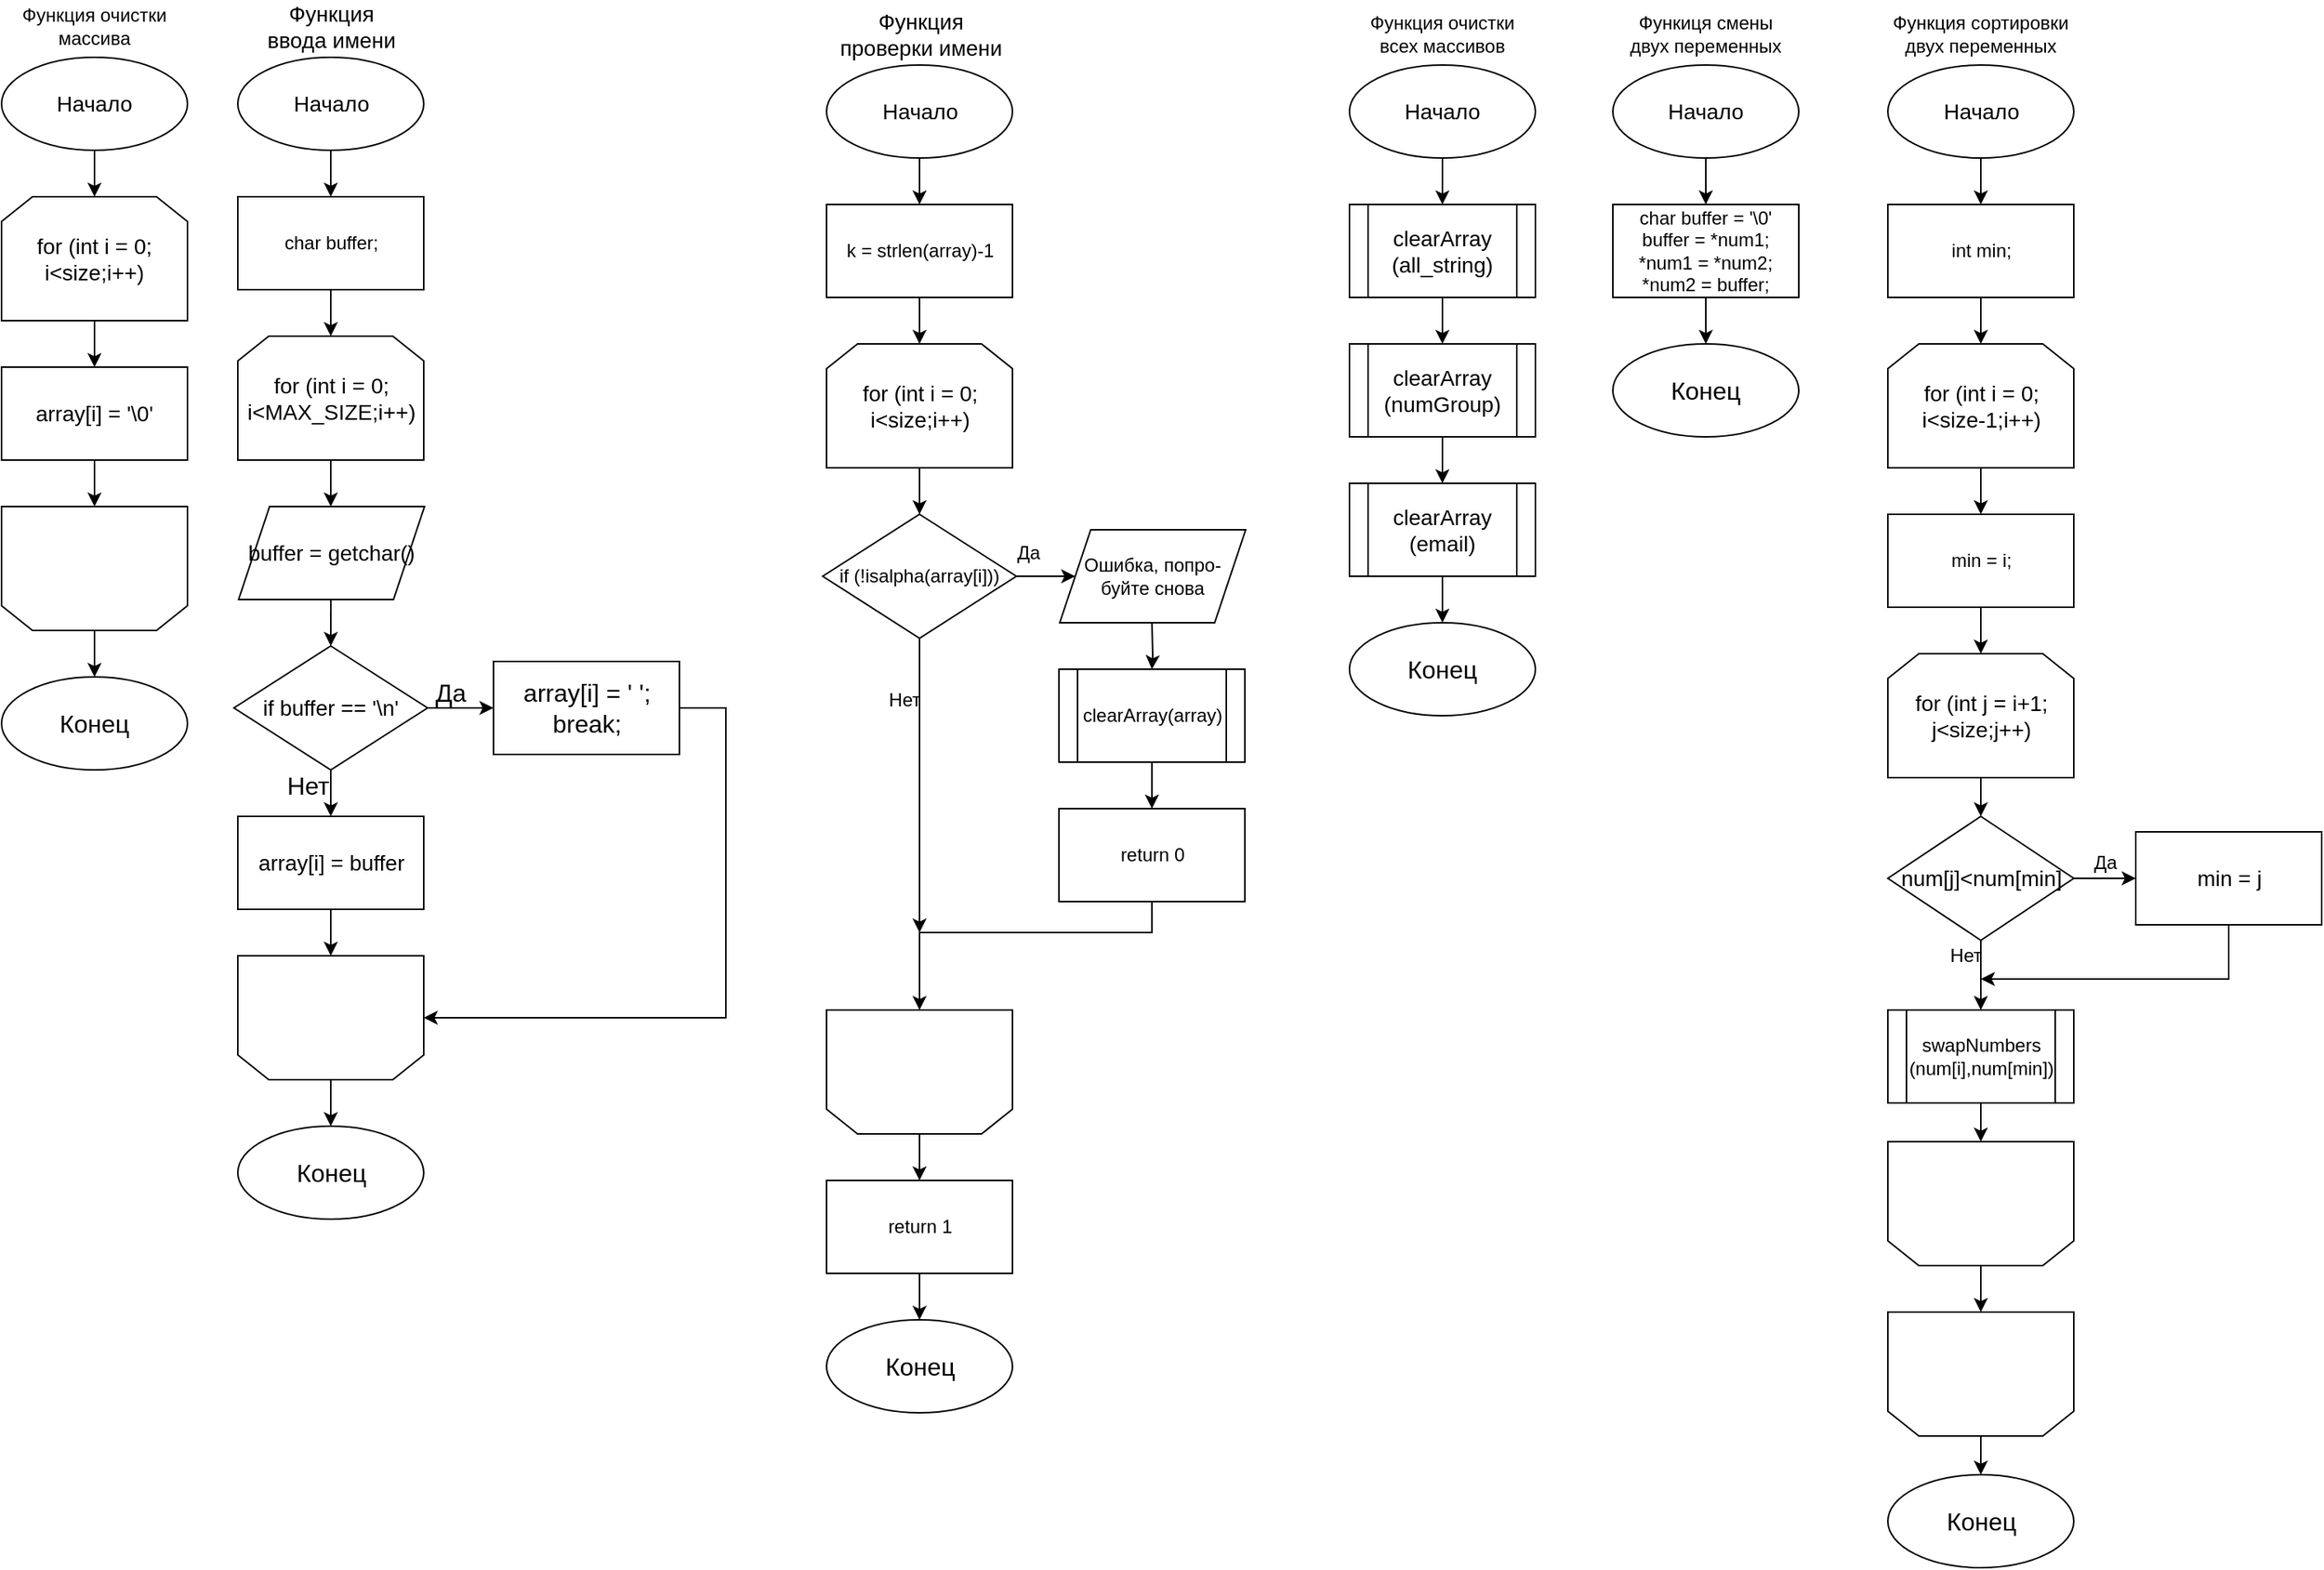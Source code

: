 <mxfile version="14.1.2" type="device"><diagram id="honJE2fRgMnyXClHG1Ck" name="Page-1"><mxGraphModel dx="1414" dy="789" grid="1" gridSize="10" guides="1" tooltips="1" connect="1" arrows="1" fold="1" page="1" pageScale="1" pageWidth="1654" pageHeight="2336" math="0" shadow="0"><root><mxCell id="0"/><mxCell id="1" parent="0"/><mxCell id="FCXcgyOjPpB9Qnqz-M-C-2" value="Функция очистки массива" style="text;html=1;strokeColor=none;fillColor=none;align=center;verticalAlign=middle;whiteSpace=wrap;rounded=0;" parent="1" vertex="1"><mxGeometry x="70" y="10" width="120" height="20" as="geometry"/></mxCell><mxCell id="FCXcgyOjPpB9Qnqz-M-C-5" style="edgeStyle=orthogonalEdgeStyle;rounded=0;orthogonalLoop=1;jettySize=auto;html=1;exitX=0.5;exitY=1;exitDx=0;exitDy=0;entryX=0.5;entryY=0;entryDx=0;entryDy=0;" parent="1" source="FCXcgyOjPpB9Qnqz-M-C-3" target="FCXcgyOjPpB9Qnqz-M-C-4" edge="1"><mxGeometry relative="1" as="geometry"/></mxCell><mxCell id="FCXcgyOjPpB9Qnqz-M-C-3" value="&lt;font style=&quot;font-size: 14px&quot;&gt;Начало&lt;/font&gt;" style="ellipse;whiteSpace=wrap;html=1;" parent="1" vertex="1"><mxGeometry x="70" y="40" width="120" height="60" as="geometry"/></mxCell><mxCell id="FCXcgyOjPpB9Qnqz-M-C-9" style="edgeStyle=orthogonalEdgeStyle;rounded=0;orthogonalLoop=1;jettySize=auto;html=1;entryX=0.5;entryY=0;entryDx=0;entryDy=0;" parent="1" source="FCXcgyOjPpB9Qnqz-M-C-4" target="FCXcgyOjPpB9Qnqz-M-C-6" edge="1"><mxGeometry relative="1" as="geometry"/></mxCell><mxCell id="FCXcgyOjPpB9Qnqz-M-C-4" value="&lt;font style=&quot;font-size: 14px&quot;&gt;for (int i = 0; i&amp;lt;size;i++)&lt;/font&gt;" style="shape=loopLimit;whiteSpace=wrap;html=1;" parent="1" vertex="1"><mxGeometry x="70" y="130" width="120" height="80" as="geometry"/></mxCell><mxCell id="FCXcgyOjPpB9Qnqz-M-C-10" style="edgeStyle=orthogonalEdgeStyle;rounded=0;orthogonalLoop=1;jettySize=auto;html=1;entryX=0.5;entryY=1;entryDx=0;entryDy=0;" parent="1" source="FCXcgyOjPpB9Qnqz-M-C-6" target="FCXcgyOjPpB9Qnqz-M-C-7" edge="1"><mxGeometry relative="1" as="geometry"/></mxCell><mxCell id="FCXcgyOjPpB9Qnqz-M-C-6" value="&lt;font style=&quot;font-size: 14px&quot;&gt;array[i] = '\0'&lt;/font&gt;" style="rounded=0;whiteSpace=wrap;html=1;" parent="1" vertex="1"><mxGeometry x="70" y="240" width="120" height="60" as="geometry"/></mxCell><mxCell id="FCXcgyOjPpB9Qnqz-M-C-12" style="edgeStyle=orthogonalEdgeStyle;rounded=0;orthogonalLoop=1;jettySize=auto;html=1;exitX=0.5;exitY=0;exitDx=0;exitDy=0;entryX=0.5;entryY=0;entryDx=0;entryDy=0;" parent="1" source="FCXcgyOjPpB9Qnqz-M-C-7" target="FCXcgyOjPpB9Qnqz-M-C-11" edge="1"><mxGeometry relative="1" as="geometry"/></mxCell><mxCell id="FCXcgyOjPpB9Qnqz-M-C-7" value="" style="shape=loopLimit;whiteSpace=wrap;html=1;rotation=-180;" parent="1" vertex="1"><mxGeometry x="70" y="330" width="120" height="80" as="geometry"/></mxCell><mxCell id="FCXcgyOjPpB9Qnqz-M-C-11" value="&lt;font size=&quot;3&quot;&gt;Конец&lt;/font&gt;" style="ellipse;whiteSpace=wrap;html=1;" parent="1" vertex="1"><mxGeometry x="70" y="440" width="120" height="60" as="geometry"/></mxCell><mxCell id="FCXcgyOjPpB9Qnqz-M-C-13" value="&lt;font style=&quot;font-size: 14px&quot;&gt;Функция ввода имени&lt;/font&gt;" style="text;html=1;strokeColor=none;fillColor=none;align=center;verticalAlign=middle;whiteSpace=wrap;rounded=0;" parent="1" vertex="1"><mxGeometry x="237.5" y="10" width="90" height="20" as="geometry"/></mxCell><mxCell id="FCXcgyOjPpB9Qnqz-M-C-16" style="edgeStyle=orthogonalEdgeStyle;rounded=0;orthogonalLoop=1;jettySize=auto;html=1;entryX=0.5;entryY=0;entryDx=0;entryDy=0;" parent="1" source="FCXcgyOjPpB9Qnqz-M-C-14" target="FCXcgyOjPpB9Qnqz-M-C-15" edge="1"><mxGeometry relative="1" as="geometry"/></mxCell><mxCell id="FCXcgyOjPpB9Qnqz-M-C-14" value="&lt;font style=&quot;font-size: 14px&quot;&gt;Начало&lt;/font&gt;" style="ellipse;whiteSpace=wrap;html=1;" parent="1" vertex="1"><mxGeometry x="222.5" y="40" width="120" height="60" as="geometry"/></mxCell><mxCell id="FCXcgyOjPpB9Qnqz-M-C-18" style="edgeStyle=orthogonalEdgeStyle;rounded=0;orthogonalLoop=1;jettySize=auto;html=1;" parent="1" source="FCXcgyOjPpB9Qnqz-M-C-15" target="FCXcgyOjPpB9Qnqz-M-C-17" edge="1"><mxGeometry relative="1" as="geometry"/></mxCell><mxCell id="FCXcgyOjPpB9Qnqz-M-C-15" value="char buffer;" style="rounded=0;whiteSpace=wrap;html=1;" parent="1" vertex="1"><mxGeometry x="222.5" y="130" width="120" height="60" as="geometry"/></mxCell><mxCell id="FCXcgyOjPpB9Qnqz-M-C-20" style="edgeStyle=orthogonalEdgeStyle;rounded=0;orthogonalLoop=1;jettySize=auto;html=1;entryX=0.5;entryY=0;entryDx=0;entryDy=0;" parent="1" source="FCXcgyOjPpB9Qnqz-M-C-17" edge="1"><mxGeometry relative="1" as="geometry"><mxPoint x="282.5" y="330" as="targetPoint"/></mxGeometry></mxCell><mxCell id="FCXcgyOjPpB9Qnqz-M-C-17" value="&lt;font style=&quot;font-size: 14px&quot;&gt;for (int i = 0; i&amp;lt;MAX_SIZE;i++)&lt;/font&gt;" style="shape=loopLimit;whiteSpace=wrap;html=1;" parent="1" vertex="1"><mxGeometry x="222.5" y="220" width="120" height="80" as="geometry"/></mxCell><mxCell id="FCXcgyOjPpB9Qnqz-M-C-28" style="edgeStyle=orthogonalEdgeStyle;rounded=0;orthogonalLoop=1;jettySize=auto;html=1;entryX=0.5;entryY=0;entryDx=0;entryDy=0;" parent="1" target="FCXcgyOjPpB9Qnqz-M-C-21" edge="1"><mxGeometry relative="1" as="geometry"><mxPoint x="282.571" y="390" as="sourcePoint"/></mxGeometry></mxCell><mxCell id="FCXcgyOjPpB9Qnqz-M-C-23" style="edgeStyle=orthogonalEdgeStyle;rounded=0;orthogonalLoop=1;jettySize=auto;html=1;" parent="1" source="FCXcgyOjPpB9Qnqz-M-C-21" edge="1"><mxGeometry relative="1" as="geometry"><mxPoint x="387.5" y="460" as="targetPoint"/></mxGeometry></mxCell><mxCell id="FCXcgyOjPpB9Qnqz-M-C-30" style="edgeStyle=orthogonalEdgeStyle;rounded=0;orthogonalLoop=1;jettySize=auto;html=1;" parent="1" source="FCXcgyOjPpB9Qnqz-M-C-21" target="FCXcgyOjPpB9Qnqz-M-C-27" edge="1"><mxGeometry relative="1" as="geometry"/></mxCell><mxCell id="FCXcgyOjPpB9Qnqz-M-C-21" value="&lt;font style=&quot;font-size: 14px&quot;&gt;if buffer == '\n'&lt;/font&gt;" style="rhombus;whiteSpace=wrap;html=1;" parent="1" vertex="1"><mxGeometry x="220" y="420" width="125" height="80" as="geometry"/></mxCell><mxCell id="FCXcgyOjPpB9Qnqz-M-C-24" value="&lt;font size=&quot;3&quot;&gt;Да&lt;/font&gt;" style="text;html=1;strokeColor=none;fillColor=none;align=center;verticalAlign=middle;whiteSpace=wrap;rounded=0;" parent="1" vertex="1"><mxGeometry x="340" y="440" width="40" height="20" as="geometry"/></mxCell><mxCell id="FCXcgyOjPpB9Qnqz-M-C-48" style="edgeStyle=orthogonalEdgeStyle;rounded=0;orthogonalLoop=1;jettySize=auto;html=1;entryX=0;entryY=0.5;entryDx=0;entryDy=0;" parent="1" source="FCXcgyOjPpB9Qnqz-M-C-26" target="FCXcgyOjPpB9Qnqz-M-C-31" edge="1"><mxGeometry relative="1" as="geometry"><Array as="points"><mxPoint x="537.5" y="460"/><mxPoint x="537.5" y="660"/></Array></mxGeometry></mxCell><mxCell id="FCXcgyOjPpB9Qnqz-M-C-26" value="&lt;font size=&quot;3&quot;&gt;array[i] = ' ';&lt;br&gt;break;&lt;br&gt;&lt;/font&gt;" style="rounded=0;whiteSpace=wrap;html=1;" parent="1" vertex="1"><mxGeometry x="387.5" y="430" width="120" height="60" as="geometry"/></mxCell><mxCell id="FCXcgyOjPpB9Qnqz-M-C-33" style="edgeStyle=orthogonalEdgeStyle;rounded=0;orthogonalLoop=1;jettySize=auto;html=1;entryX=0.5;entryY=1;entryDx=0;entryDy=0;" parent="1" source="FCXcgyOjPpB9Qnqz-M-C-27" target="FCXcgyOjPpB9Qnqz-M-C-31" edge="1"><mxGeometry relative="1" as="geometry"/></mxCell><mxCell id="FCXcgyOjPpB9Qnqz-M-C-27" value="&lt;font style=&quot;font-size: 14px&quot;&gt;array[i] = buffer&lt;/font&gt;" style="rounded=0;whiteSpace=wrap;html=1;" parent="1" vertex="1"><mxGeometry x="222.5" y="530" width="120" height="60" as="geometry"/></mxCell><mxCell id="FCXcgyOjPpB9Qnqz-M-C-36" value="" style="edgeStyle=orthogonalEdgeStyle;rounded=0;orthogonalLoop=1;jettySize=auto;html=1;" parent="1" source="FCXcgyOjPpB9Qnqz-M-C-31" target="FCXcgyOjPpB9Qnqz-M-C-34" edge="1"><mxGeometry relative="1" as="geometry"/></mxCell><mxCell id="FCXcgyOjPpB9Qnqz-M-C-31" value="" style="shape=loopLimit;whiteSpace=wrap;html=1;rotation=-180;" parent="1" vertex="1"><mxGeometry x="222.5" y="620" width="120" height="80" as="geometry"/></mxCell><mxCell id="FCXcgyOjPpB9Qnqz-M-C-34" value="&lt;font size=&quot;3&quot;&gt;Конец&lt;/font&gt;" style="ellipse;whiteSpace=wrap;html=1;" parent="1" vertex="1"><mxGeometry x="222.5" y="730" width="120" height="60" as="geometry"/></mxCell><mxCell id="FCXcgyOjPpB9Qnqz-M-C-37" value="&lt;font size=&quot;3&quot;&gt;Нет&lt;/font&gt;" style="text;html=1;strokeColor=none;fillColor=none;align=center;verticalAlign=middle;whiteSpace=wrap;rounded=0;" parent="1" vertex="1"><mxGeometry x="247.5" y="500" width="40" height="20" as="geometry"/></mxCell><mxCell id="FCXcgyOjPpB9Qnqz-M-C-42" value="" style="edgeStyle=orthogonalEdgeStyle;rounded=0;orthogonalLoop=1;jettySize=auto;html=1;" parent="1" source="FCXcgyOjPpB9Qnqz-M-C-38" target="FCXcgyOjPpB9Qnqz-M-C-41" edge="1"><mxGeometry relative="1" as="geometry"/></mxCell><mxCell id="FCXcgyOjPpB9Qnqz-M-C-38" value="&lt;font style=&quot;font-size: 14px&quot;&gt;Начало&lt;/font&gt;" style="ellipse;whiteSpace=wrap;html=1;" parent="1" vertex="1"><mxGeometry x="602.5" y="45" width="120" height="60" as="geometry"/></mxCell><mxCell id="FCXcgyOjPpB9Qnqz-M-C-40" value="&lt;font style=&quot;font-size: 14px&quot;&gt;Функция &lt;br&gt;проверки имени&lt;/font&gt;" style="text;html=1;align=center;verticalAlign=middle;resizable=0;points=[];autosize=1;" parent="1" vertex="1"><mxGeometry x="602.5" y="10" width="120" height="30" as="geometry"/></mxCell><mxCell id="FCXcgyOjPpB9Qnqz-M-C-44" value="" style="edgeStyle=orthogonalEdgeStyle;rounded=0;orthogonalLoop=1;jettySize=auto;html=1;" parent="1" source="FCXcgyOjPpB9Qnqz-M-C-41" target="FCXcgyOjPpB9Qnqz-M-C-43" edge="1"><mxGeometry relative="1" as="geometry"/></mxCell><mxCell id="FCXcgyOjPpB9Qnqz-M-C-41" value="k = strlen(array)-1" style="rounded=0;whiteSpace=wrap;html=1;" parent="1" vertex="1"><mxGeometry x="602.5" y="135" width="120" height="60" as="geometry"/></mxCell><mxCell id="FCXcgyOjPpB9Qnqz-M-C-46" value="" style="edgeStyle=orthogonalEdgeStyle;rounded=0;orthogonalLoop=1;jettySize=auto;html=1;" parent="1" source="FCXcgyOjPpB9Qnqz-M-C-43" target="FCXcgyOjPpB9Qnqz-M-C-45" edge="1"><mxGeometry relative="1" as="geometry"/></mxCell><mxCell id="FCXcgyOjPpB9Qnqz-M-C-43" value="&lt;font style=&quot;font-size: 14px&quot;&gt;for (int i = 0; i&amp;lt;size;i++)&lt;/font&gt;" style="shape=loopLimit;whiteSpace=wrap;html=1;" parent="1" vertex="1"><mxGeometry x="602.5" y="225" width="120" height="80" as="geometry"/></mxCell><mxCell id="FCXcgyOjPpB9Qnqz-M-C-60" style="edgeStyle=orthogonalEdgeStyle;rounded=0;orthogonalLoop=1;jettySize=auto;html=1;" parent="1" source="FCXcgyOjPpB9Qnqz-M-C-45" edge="1"><mxGeometry relative="1" as="geometry"><mxPoint x="662.5" y="605.0" as="targetPoint"/></mxGeometry></mxCell><mxCell id="YXXm1z8S6j0oyBVbuQQy-2" value="" style="edgeStyle=orthogonalEdgeStyle;rounded=0;orthogonalLoop=1;jettySize=auto;html=1;" edge="1" parent="1" source="FCXcgyOjPpB9Qnqz-M-C-45" target="YXXm1z8S6j0oyBVbuQQy-1"><mxGeometry relative="1" as="geometry"/></mxCell><mxCell id="FCXcgyOjPpB9Qnqz-M-C-45" value="&lt;font style=&quot;font-size: 12px&quot;&gt;if (!isalpha(array[i]))&lt;/font&gt;" style="rhombus;whiteSpace=wrap;html=1;" parent="1" vertex="1"><mxGeometry x="600" y="335" width="125" height="80" as="geometry"/></mxCell><mxCell id="FCXcgyOjPpB9Qnqz-M-C-51" value="" style="edgeStyle=orthogonalEdgeStyle;rounded=0;orthogonalLoop=1;jettySize=auto;html=1;" parent="1" target="FCXcgyOjPpB9Qnqz-M-C-50" edge="1"><mxGeometry relative="1" as="geometry"><mxPoint x="812.517" y="405" as="sourcePoint"/></mxGeometry></mxCell><mxCell id="FCXcgyOjPpB9Qnqz-M-C-52" style="edgeStyle=orthogonalEdgeStyle;rounded=0;orthogonalLoop=1;jettySize=auto;html=1;" parent="1" source="FCXcgyOjPpB9Qnqz-M-C-50" edge="1"><mxGeometry relative="1" as="geometry"><mxPoint x="812.5" y="525" as="targetPoint"/></mxGeometry></mxCell><mxCell id="FCXcgyOjPpB9Qnqz-M-C-50" value="clearArray(array)" style="shape=process;whiteSpace=wrap;html=1;backgroundOutline=1;" parent="1" vertex="1"><mxGeometry x="752.5" y="435" width="120" height="60" as="geometry"/></mxCell><mxCell id="FCXcgyOjPpB9Qnqz-M-C-55" style="edgeStyle=orthogonalEdgeStyle;rounded=0;orthogonalLoop=1;jettySize=auto;html=1;entryX=0.5;entryY=1;entryDx=0;entryDy=0;" parent="1" source="FCXcgyOjPpB9Qnqz-M-C-53" target="FCXcgyOjPpB9Qnqz-M-C-54" edge="1"><mxGeometry relative="1" as="geometry"><Array as="points"><mxPoint x="812.5" y="605"/><mxPoint x="662.5" y="605"/></Array></mxGeometry></mxCell><mxCell id="FCXcgyOjPpB9Qnqz-M-C-53" value="return 0" style="rounded=0;whiteSpace=wrap;html=1;" parent="1" vertex="1"><mxGeometry x="752.5" y="525" width="120" height="60" as="geometry"/></mxCell><mxCell id="FCXcgyOjPpB9Qnqz-M-C-57" value="" style="edgeStyle=orthogonalEdgeStyle;rounded=0;orthogonalLoop=1;jettySize=auto;html=1;" parent="1" source="FCXcgyOjPpB9Qnqz-M-C-54" target="FCXcgyOjPpB9Qnqz-M-C-56" edge="1"><mxGeometry relative="1" as="geometry"/></mxCell><mxCell id="FCXcgyOjPpB9Qnqz-M-C-54" value="" style="shape=loopLimit;whiteSpace=wrap;html=1;rotation=-180;" parent="1" vertex="1"><mxGeometry x="602.5" y="655" width="120" height="80" as="geometry"/></mxCell><mxCell id="FCXcgyOjPpB9Qnqz-M-C-59" value="" style="edgeStyle=orthogonalEdgeStyle;rounded=0;orthogonalLoop=1;jettySize=auto;html=1;" parent="1" source="FCXcgyOjPpB9Qnqz-M-C-56" target="FCXcgyOjPpB9Qnqz-M-C-58" edge="1"><mxGeometry relative="1" as="geometry"/></mxCell><mxCell id="FCXcgyOjPpB9Qnqz-M-C-56" value="return 1" style="rounded=0;whiteSpace=wrap;html=1;" parent="1" vertex="1"><mxGeometry x="602.5" y="765" width="120" height="60" as="geometry"/></mxCell><mxCell id="FCXcgyOjPpB9Qnqz-M-C-58" value="&lt;font size=&quot;3&quot;&gt;Конец&lt;/font&gt;" style="ellipse;whiteSpace=wrap;html=1;" parent="1" vertex="1"><mxGeometry x="602.5" y="855" width="120" height="60" as="geometry"/></mxCell><mxCell id="FCXcgyOjPpB9Qnqz-M-C-61" value="Нет" style="text;html=1;strokeColor=none;fillColor=none;align=center;verticalAlign=middle;whiteSpace=wrap;rounded=0;" parent="1" vertex="1"><mxGeometry x="632.5" y="445" width="40" height="20" as="geometry"/></mxCell><mxCell id="FCXcgyOjPpB9Qnqz-M-C-62" value="Да" style="text;html=1;strokeColor=none;fillColor=none;align=center;verticalAlign=middle;whiteSpace=wrap;rounded=0;" parent="1" vertex="1"><mxGeometry x="712.5" y="350" width="40" height="20" as="geometry"/></mxCell><mxCell id="FCXcgyOjPpB9Qnqz-M-C-65" value="Функция очистки всех массивов" style="text;html=1;strokeColor=none;fillColor=none;align=center;verticalAlign=middle;whiteSpace=wrap;rounded=0;" parent="1" vertex="1"><mxGeometry x="945" y="15" width="110" height="20" as="geometry"/></mxCell><mxCell id="FCXcgyOjPpB9Qnqz-M-C-68" style="edgeStyle=orthogonalEdgeStyle;rounded=0;orthogonalLoop=1;jettySize=auto;html=1;exitX=0.5;exitY=1;exitDx=0;exitDy=0;entryX=0.5;entryY=0;entryDx=0;entryDy=0;" parent="1" source="FCXcgyOjPpB9Qnqz-M-C-66" target="FCXcgyOjPpB9Qnqz-M-C-67" edge="1"><mxGeometry relative="1" as="geometry"/></mxCell><mxCell id="FCXcgyOjPpB9Qnqz-M-C-66" value="&lt;font style=&quot;font-size: 14px&quot;&gt;Начало&lt;/font&gt;" style="ellipse;whiteSpace=wrap;html=1;" parent="1" vertex="1"><mxGeometry x="940" y="45" width="120" height="60" as="geometry"/></mxCell><mxCell id="FCXcgyOjPpB9Qnqz-M-C-71" style="edgeStyle=orthogonalEdgeStyle;rounded=0;orthogonalLoop=1;jettySize=auto;html=1;exitX=0.5;exitY=1;exitDx=0;exitDy=0;entryX=0.5;entryY=0;entryDx=0;entryDy=0;" parent="1" source="FCXcgyOjPpB9Qnqz-M-C-67" target="FCXcgyOjPpB9Qnqz-M-C-69" edge="1"><mxGeometry relative="1" as="geometry"/></mxCell><mxCell id="FCXcgyOjPpB9Qnqz-M-C-67" value="&lt;font style=&quot;font-size: 14px&quot;&gt;clearArray&lt;br&gt;(all_string)&lt;/font&gt;" style="shape=process;whiteSpace=wrap;html=1;backgroundOutline=1;" parent="1" vertex="1"><mxGeometry x="940" y="135" width="120" height="60" as="geometry"/></mxCell><mxCell id="FCXcgyOjPpB9Qnqz-M-C-72" style="edgeStyle=orthogonalEdgeStyle;rounded=0;orthogonalLoop=1;jettySize=auto;html=1;exitX=0.5;exitY=1;exitDx=0;exitDy=0;entryX=0.5;entryY=0;entryDx=0;entryDy=0;" parent="1" source="FCXcgyOjPpB9Qnqz-M-C-69" target="FCXcgyOjPpB9Qnqz-M-C-70" edge="1"><mxGeometry relative="1" as="geometry"/></mxCell><mxCell id="FCXcgyOjPpB9Qnqz-M-C-69" value="&lt;font style=&quot;font-size: 14px&quot;&gt;clearArray&lt;br&gt;(numGroup)&lt;/font&gt;" style="shape=process;whiteSpace=wrap;html=1;backgroundOutline=1;" parent="1" vertex="1"><mxGeometry x="940" y="225" width="120" height="60" as="geometry"/></mxCell><mxCell id="FCXcgyOjPpB9Qnqz-M-C-74" style="edgeStyle=orthogonalEdgeStyle;rounded=0;orthogonalLoop=1;jettySize=auto;html=1;exitX=0.5;exitY=1;exitDx=0;exitDy=0;entryX=0.5;entryY=0;entryDx=0;entryDy=0;" parent="1" source="FCXcgyOjPpB9Qnqz-M-C-70" target="FCXcgyOjPpB9Qnqz-M-C-73" edge="1"><mxGeometry relative="1" as="geometry"/></mxCell><mxCell id="FCXcgyOjPpB9Qnqz-M-C-70" value="&lt;font style=&quot;font-size: 14px&quot;&gt;clearArray&lt;br&gt;(email)&lt;/font&gt;" style="shape=process;whiteSpace=wrap;html=1;backgroundOutline=1;" parent="1" vertex="1"><mxGeometry x="940" y="315" width="120" height="60" as="geometry"/></mxCell><mxCell id="FCXcgyOjPpB9Qnqz-M-C-73" value="&lt;font size=&quot;3&quot;&gt;Конец&lt;/font&gt;" style="ellipse;whiteSpace=wrap;html=1;" parent="1" vertex="1"><mxGeometry x="940" y="405" width="120" height="60" as="geometry"/></mxCell><mxCell id="FCXcgyOjPpB9Qnqz-M-C-76" value="Функиця смены двух переменных" style="text;html=1;strokeColor=none;fillColor=none;align=center;verticalAlign=middle;whiteSpace=wrap;rounded=0;" parent="1" vertex="1"><mxGeometry x="1120" y="15" width="100" height="20" as="geometry"/></mxCell><mxCell id="FCXcgyOjPpB9Qnqz-M-C-79" style="edgeStyle=orthogonalEdgeStyle;rounded=0;orthogonalLoop=1;jettySize=auto;html=1;entryX=0.5;entryY=0;entryDx=0;entryDy=0;" parent="1" source="FCXcgyOjPpB9Qnqz-M-C-77" target="FCXcgyOjPpB9Qnqz-M-C-78" edge="1"><mxGeometry relative="1" as="geometry"/></mxCell><mxCell id="FCXcgyOjPpB9Qnqz-M-C-77" value="&lt;font style=&quot;font-size: 14px&quot;&gt;Начало&lt;/font&gt;" style="ellipse;whiteSpace=wrap;html=1;" parent="1" vertex="1"><mxGeometry x="1110" y="45" width="120" height="60" as="geometry"/></mxCell><mxCell id="FCXcgyOjPpB9Qnqz-M-C-81" value="" style="edgeStyle=orthogonalEdgeStyle;rounded=0;orthogonalLoop=1;jettySize=auto;html=1;" parent="1" source="FCXcgyOjPpB9Qnqz-M-C-78" target="FCXcgyOjPpB9Qnqz-M-C-80" edge="1"><mxGeometry relative="1" as="geometry"/></mxCell><mxCell id="FCXcgyOjPpB9Qnqz-M-C-78" value="char buffer = '\0'&lt;br&gt;buffer = *num1;&lt;br&gt;*num1 = *num2;&lt;br&gt;*num2 = buffer;" style="rounded=0;whiteSpace=wrap;html=1;" parent="1" vertex="1"><mxGeometry x="1110" y="135" width="120" height="60" as="geometry"/></mxCell><mxCell id="FCXcgyOjPpB9Qnqz-M-C-80" value="&lt;font size=&quot;3&quot;&gt;Конец&lt;/font&gt;" style="ellipse;whiteSpace=wrap;html=1;" parent="1" vertex="1"><mxGeometry x="1110" y="225" width="120" height="60" as="geometry"/></mxCell><mxCell id="FCXcgyOjPpB9Qnqz-M-C-86" value="" style="edgeStyle=orthogonalEdgeStyle;rounded=0;orthogonalLoop=1;jettySize=auto;html=1;" parent="1" source="FCXcgyOjPpB9Qnqz-M-C-82" target="FCXcgyOjPpB9Qnqz-M-C-85" edge="1"><mxGeometry relative="1" as="geometry"/></mxCell><mxCell id="FCXcgyOjPpB9Qnqz-M-C-82" value="&lt;font style=&quot;font-size: 14px&quot;&gt;Начало&lt;/font&gt;" style="ellipse;whiteSpace=wrap;html=1;" parent="1" vertex="1"><mxGeometry x="1287.5" y="45" width="120" height="60" as="geometry"/></mxCell><mxCell id="FCXcgyOjPpB9Qnqz-M-C-83" value="Функция сортировки двух переменных" style="text;html=1;strokeColor=none;fillColor=none;align=center;verticalAlign=middle;whiteSpace=wrap;rounded=0;" parent="1" vertex="1"><mxGeometry x="1280" y="15" width="135" height="20" as="geometry"/></mxCell><mxCell id="FCXcgyOjPpB9Qnqz-M-C-88" value="" style="edgeStyle=orthogonalEdgeStyle;rounded=0;orthogonalLoop=1;jettySize=auto;html=1;" parent="1" source="FCXcgyOjPpB9Qnqz-M-C-85" target="FCXcgyOjPpB9Qnqz-M-C-87" edge="1"><mxGeometry relative="1" as="geometry"/></mxCell><mxCell id="FCXcgyOjPpB9Qnqz-M-C-85" value="int min;" style="rounded=0;whiteSpace=wrap;html=1;" parent="1" vertex="1"><mxGeometry x="1287.5" y="135" width="120" height="60" as="geometry"/></mxCell><mxCell id="FCXcgyOjPpB9Qnqz-M-C-90" style="edgeStyle=orthogonalEdgeStyle;rounded=0;orthogonalLoop=1;jettySize=auto;html=1;entryX=0.5;entryY=0;entryDx=0;entryDy=0;" parent="1" source="FCXcgyOjPpB9Qnqz-M-C-87" target="FCXcgyOjPpB9Qnqz-M-C-89" edge="1"><mxGeometry relative="1" as="geometry"/></mxCell><mxCell id="FCXcgyOjPpB9Qnqz-M-C-87" value="&lt;font style=&quot;font-size: 14px&quot;&gt;for (int i = 0; i&amp;lt;size-1;i++)&lt;/font&gt;" style="shape=loopLimit;whiteSpace=wrap;html=1;" parent="1" vertex="1"><mxGeometry x="1287.5" y="225" width="120" height="80" as="geometry"/></mxCell><mxCell id="FCXcgyOjPpB9Qnqz-M-C-92" value="" style="edgeStyle=orthogonalEdgeStyle;rounded=0;orthogonalLoop=1;jettySize=auto;html=1;" parent="1" source="FCXcgyOjPpB9Qnqz-M-C-89" target="FCXcgyOjPpB9Qnqz-M-C-91" edge="1"><mxGeometry relative="1" as="geometry"/></mxCell><mxCell id="FCXcgyOjPpB9Qnqz-M-C-89" value="min = i;" style="rounded=0;whiteSpace=wrap;html=1;" parent="1" vertex="1"><mxGeometry x="1287.5" y="335" width="120" height="60" as="geometry"/></mxCell><mxCell id="FCXcgyOjPpB9Qnqz-M-C-95" value="" style="edgeStyle=orthogonalEdgeStyle;rounded=0;orthogonalLoop=1;jettySize=auto;html=1;" parent="1" source="FCXcgyOjPpB9Qnqz-M-C-91" target="FCXcgyOjPpB9Qnqz-M-C-94" edge="1"><mxGeometry relative="1" as="geometry"/></mxCell><mxCell id="FCXcgyOjPpB9Qnqz-M-C-91" value="&lt;font style=&quot;font-size: 14px&quot;&gt;for (int j = i+1; j&amp;lt;size;j++)&lt;/font&gt;" style="shape=loopLimit;whiteSpace=wrap;html=1;" parent="1" vertex="1"><mxGeometry x="1287.5" y="425" width="120" height="80" as="geometry"/></mxCell><mxCell id="FCXcgyOjPpB9Qnqz-M-C-96" style="edgeStyle=orthogonalEdgeStyle;rounded=0;orthogonalLoop=1;jettySize=auto;html=1;" parent="1" source="FCXcgyOjPpB9Qnqz-M-C-94" edge="1"><mxGeometry relative="1" as="geometry"><mxPoint x="1447.5" y="570" as="targetPoint"/></mxGeometry></mxCell><mxCell id="FCXcgyOjPpB9Qnqz-M-C-99" style="edgeStyle=orthogonalEdgeStyle;rounded=0;orthogonalLoop=1;jettySize=auto;html=1;" parent="1" source="FCXcgyOjPpB9Qnqz-M-C-94" edge="1"><mxGeometry relative="1" as="geometry"><mxPoint x="1347.5" y="655" as="targetPoint"/><Array as="points"><mxPoint x="1347.5" y="635"/><mxPoint x="1347.5" y="635"/></Array></mxGeometry></mxCell><mxCell id="FCXcgyOjPpB9Qnqz-M-C-94" value="&lt;font style=&quot;font-size: 14px&quot;&gt;num[j]&amp;lt;num[min]&lt;/font&gt;" style="rhombus;whiteSpace=wrap;html=1;" parent="1" vertex="1"><mxGeometry x="1287.5" y="530" width="120" height="80" as="geometry"/></mxCell><mxCell id="FCXcgyOjPpB9Qnqz-M-C-100" style="edgeStyle=orthogonalEdgeStyle;rounded=0;orthogonalLoop=1;jettySize=auto;html=1;" parent="1" source="FCXcgyOjPpB9Qnqz-M-C-97" edge="1"><mxGeometry relative="1" as="geometry"><mxPoint x="1347.5" y="635" as="targetPoint"/><Array as="points"><mxPoint x="1507.5" y="635"/><mxPoint x="1347.5" y="635"/></Array></mxGeometry></mxCell><mxCell id="FCXcgyOjPpB9Qnqz-M-C-97" value="&lt;font style=&quot;font-size: 14px&quot;&gt;min = j&lt;/font&gt;" style="rounded=0;whiteSpace=wrap;html=1;" parent="1" vertex="1"><mxGeometry x="1447.5" y="540" width="120" height="60" as="geometry"/></mxCell><mxCell id="FCXcgyOjPpB9Qnqz-M-C-98" value="Да" style="text;html=1;strokeColor=none;fillColor=none;align=center;verticalAlign=middle;whiteSpace=wrap;rounded=0;" parent="1" vertex="1"><mxGeometry x="1407.5" y="550" width="40" height="20" as="geometry"/></mxCell><mxCell id="FCXcgyOjPpB9Qnqz-M-C-106" style="edgeStyle=orthogonalEdgeStyle;rounded=0;orthogonalLoop=1;jettySize=auto;html=1;entryX=0.5;entryY=1;entryDx=0;entryDy=0;" parent="1" source="FCXcgyOjPpB9Qnqz-M-C-101" target="FCXcgyOjPpB9Qnqz-M-C-105" edge="1"><mxGeometry relative="1" as="geometry"/></mxCell><mxCell id="FCXcgyOjPpB9Qnqz-M-C-101" value="swapNumbers&lt;br&gt;(num[i],num[min])" style="shape=process;whiteSpace=wrap;html=1;backgroundOutline=1;" parent="1" vertex="1"><mxGeometry x="1287.5" y="655" width="120" height="60" as="geometry"/></mxCell><mxCell id="FCXcgyOjPpB9Qnqz-M-C-104" value="Нет" style="text;html=1;strokeColor=none;fillColor=none;align=center;verticalAlign=middle;whiteSpace=wrap;rounded=0;" parent="1" vertex="1"><mxGeometry x="1327.5" y="610" width="20" height="20" as="geometry"/></mxCell><mxCell id="FCXcgyOjPpB9Qnqz-M-C-108" style="edgeStyle=orthogonalEdgeStyle;rounded=0;orthogonalLoop=1;jettySize=auto;html=1;entryX=0.5;entryY=1;entryDx=0;entryDy=0;" parent="1" source="FCXcgyOjPpB9Qnqz-M-C-105" target="FCXcgyOjPpB9Qnqz-M-C-107" edge="1"><mxGeometry relative="1" as="geometry"/></mxCell><mxCell id="FCXcgyOjPpB9Qnqz-M-C-105" value="" style="shape=loopLimit;whiteSpace=wrap;html=1;rotation=-180;" parent="1" vertex="1"><mxGeometry x="1287.5" y="740" width="120" height="80" as="geometry"/></mxCell><mxCell id="FCXcgyOjPpB9Qnqz-M-C-111" value="" style="edgeStyle=orthogonalEdgeStyle;rounded=0;orthogonalLoop=1;jettySize=auto;html=1;" parent="1" source="FCXcgyOjPpB9Qnqz-M-C-107" target="FCXcgyOjPpB9Qnqz-M-C-109" edge="1"><mxGeometry relative="1" as="geometry"/></mxCell><mxCell id="FCXcgyOjPpB9Qnqz-M-C-107" value="" style="shape=loopLimit;whiteSpace=wrap;html=1;rotation=-180;" parent="1" vertex="1"><mxGeometry x="1287.5" y="850" width="120" height="80" as="geometry"/></mxCell><mxCell id="FCXcgyOjPpB9Qnqz-M-C-109" value="&lt;font size=&quot;3&quot;&gt;Конец&lt;/font&gt;" style="ellipse;whiteSpace=wrap;html=1;" parent="1" vertex="1"><mxGeometry x="1287.5" y="955" width="120" height="60" as="geometry"/></mxCell><mxCell id="YXXm1z8S6j0oyBVbuQQy-1" value="&lt;span&gt;Ошибка, попро-буйте снова&lt;/span&gt;" style="shape=parallelogram;perimeter=parallelogramPerimeter;whiteSpace=wrap;html=1;fixedSize=1;" vertex="1" parent="1"><mxGeometry x="753" y="345" width="120" height="60" as="geometry"/></mxCell><mxCell id="YXXm1z8S6j0oyBVbuQQy-3" value="&lt;span style=&quot;font-size: 14px&quot;&gt;buffer = getchar()&lt;/span&gt;" style="shape=parallelogram;perimeter=parallelogramPerimeter;whiteSpace=wrap;html=1;fixedSize=1;" vertex="1" parent="1"><mxGeometry x="223" y="330" width="120" height="60" as="geometry"/></mxCell></root></mxGraphModel></diagram></mxfile>